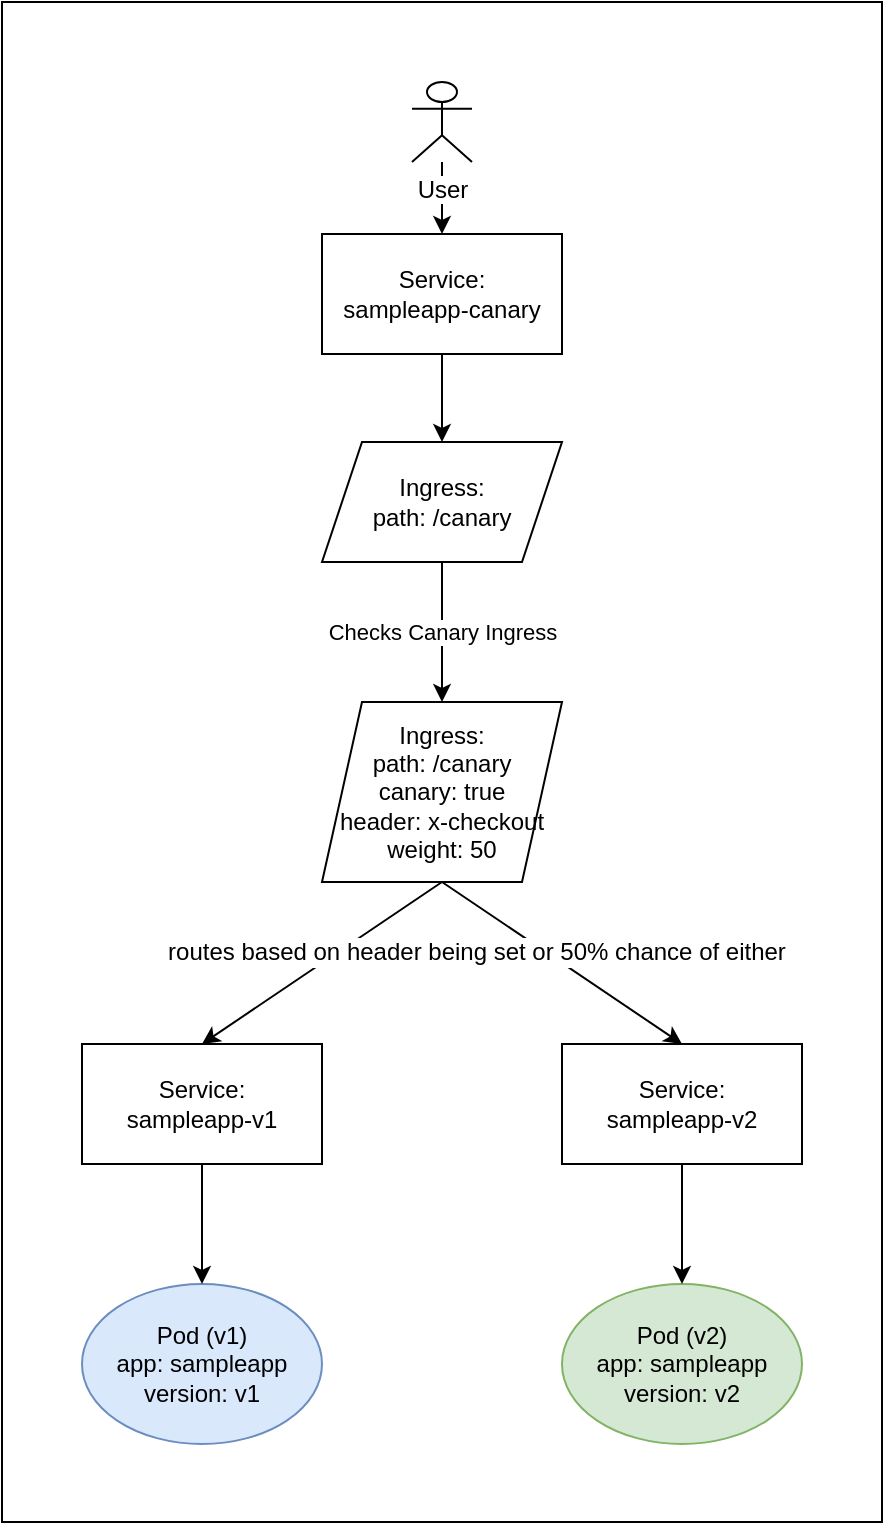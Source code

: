 <mxfile version="18.0.6" type="device"><diagram id="1lq1W2SajrmzMTIN7bmW" name="Page-1"><mxGraphModel dx="942" dy="1837" grid="1" gridSize="10" guides="1" tooltips="1" connect="1" arrows="1" fold="1" page="1" pageScale="1" pageWidth="850" pageHeight="1100" math="0" shadow="0"><root><mxCell id="0"/><mxCell id="1" parent="0"/><mxCell id="4Aj9Yz5pPOBXwLcGTou8-8" value="" style="rounded=0;whiteSpace=wrap;html=1;labelBackgroundColor=default;" vertex="1" parent="1"><mxGeometry x="160" y="-40" width="440" height="760" as="geometry"/></mxCell><mxCell id="W7A__ZBEk_Dwhfq51osa-6" style="edgeStyle=none;rounded=0;orthogonalLoop=1;jettySize=auto;html=1;exitX=0.5;exitY=1;exitDx=0;exitDy=0;entryX=0.5;entryY=0;entryDx=0;entryDy=0;" parent="1" source="4RuHpGMXHugHZ4LtvDfN-1" target="W7A__ZBEk_Dwhfq51osa-1" edge="1"><mxGeometry relative="1" as="geometry"/></mxCell><mxCell id="4RuHpGMXHugHZ4LtvDfN-1" value="Service:&lt;br&gt;sampleapp-canary" style="rounded=0;whiteSpace=wrap;html=1;" parent="1" vertex="1"><mxGeometry x="320" y="76" width="120" height="60" as="geometry"/></mxCell><mxCell id="4RuHpGMXHugHZ4LtvDfN-2" value="Pod (v1)&lt;br&gt;app: sampleapp&lt;br&gt;version: v1" style="ellipse;whiteSpace=wrap;html=1;fillColor=#dae8fc;strokeColor=#6c8ebf;" parent="1" vertex="1"><mxGeometry x="200" y="601" width="120" height="80" as="geometry"/></mxCell><mxCell id="4RuHpGMXHugHZ4LtvDfN-3" value="Pod (v2)&lt;br&gt;app: sampleapp&lt;br&gt;version: v2" style="ellipse;whiteSpace=wrap;html=1;fillColor=#d5e8d4;strokeColor=#82b366;" parent="1" vertex="1"><mxGeometry x="440" y="601" width="120" height="80" as="geometry"/></mxCell><mxCell id="4RuHpGMXHugHZ4LtvDfN-8" style="edgeStyle=none;rounded=0;orthogonalLoop=1;jettySize=auto;html=1;exitX=0.5;exitY=1;exitDx=0;exitDy=0;" parent="1" source="4RuHpGMXHugHZ4LtvDfN-5" target="4RuHpGMXHugHZ4LtvDfN-3" edge="1"><mxGeometry relative="1" as="geometry"/></mxCell><mxCell id="4RuHpGMXHugHZ4LtvDfN-5" value="Service:&lt;br&gt;sampleapp-v2" style="rounded=0;whiteSpace=wrap;html=1;" parent="1" vertex="1"><mxGeometry x="440" y="481" width="120" height="60" as="geometry"/></mxCell><mxCell id="4RuHpGMXHugHZ4LtvDfN-7" style="edgeStyle=none;rounded=0;orthogonalLoop=1;jettySize=auto;html=1;exitX=0.5;exitY=1;exitDx=0;exitDy=0;entryX=0.5;entryY=0;entryDx=0;entryDy=0;" parent="1" source="4RuHpGMXHugHZ4LtvDfN-6" target="4RuHpGMXHugHZ4LtvDfN-2" edge="1"><mxGeometry relative="1" as="geometry"/></mxCell><mxCell id="4RuHpGMXHugHZ4LtvDfN-6" value="&lt;span style=&quot;&quot;&gt;Service:&lt;/span&gt;&lt;br style=&quot;&quot;&gt;&lt;span style=&quot;&quot;&gt;sampleapp-v1&lt;/span&gt;" style="rounded=0;whiteSpace=wrap;html=1;" parent="1" vertex="1"><mxGeometry x="200" y="481" width="120" height="60" as="geometry"/></mxCell><mxCell id="4RuHpGMXHugHZ4LtvDfN-23" value="" style="edgeStyle=none;rounded=0;orthogonalLoop=1;jettySize=auto;html=1;" parent="1" source="4RuHpGMXHugHZ4LtvDfN-20" target="4RuHpGMXHugHZ4LtvDfN-1" edge="1"><mxGeometry relative="1" as="geometry"/></mxCell><mxCell id="4RuHpGMXHugHZ4LtvDfN-20" value="User" style="shape=umlActor;verticalLabelPosition=bottom;verticalAlign=top;html=1;outlineConnect=0;labelBackgroundColor=default;" parent="1" vertex="1"><mxGeometry x="365" width="30" height="40" as="geometry"/></mxCell><mxCell id="4Aj9Yz5pPOBXwLcGTou8-2" value="Checks Canary Ingress" style="edgeStyle=orthogonalEdgeStyle;rounded=0;orthogonalLoop=1;jettySize=auto;html=1;" edge="1" parent="1" source="W7A__ZBEk_Dwhfq51osa-1" target="4Aj9Yz5pPOBXwLcGTou8-1"><mxGeometry relative="1" as="geometry"/></mxCell><mxCell id="W7A__ZBEk_Dwhfq51osa-1" value="Ingress:&lt;br&gt;path: /canary" style="shape=parallelogram;perimeter=parallelogramPerimeter;whiteSpace=wrap;html=1;fixedSize=1;" parent="1" vertex="1"><mxGeometry x="320" y="180" width="120" height="60" as="geometry"/></mxCell><mxCell id="4Aj9Yz5pPOBXwLcGTou8-5" style="edgeStyle=none;rounded=0;orthogonalLoop=1;jettySize=auto;html=1;exitX=0.5;exitY=1;exitDx=0;exitDy=0;entryX=0.5;entryY=0;entryDx=0;entryDy=0;" edge="1" parent="1" source="4Aj9Yz5pPOBXwLcGTou8-1" target="4RuHpGMXHugHZ4LtvDfN-6"><mxGeometry relative="1" as="geometry"/></mxCell><mxCell id="4Aj9Yz5pPOBXwLcGTou8-6" style="edgeStyle=none;rounded=0;orthogonalLoop=1;jettySize=auto;html=1;exitX=0.5;exitY=1;exitDx=0;exitDy=0;entryX=0.5;entryY=0;entryDx=0;entryDy=0;" edge="1" parent="1" source="4Aj9Yz5pPOBXwLcGTou8-1" target="4RuHpGMXHugHZ4LtvDfN-5"><mxGeometry relative="1" as="geometry"/></mxCell><mxCell id="4Aj9Yz5pPOBXwLcGTou8-1" value="Ingress:&lt;br&gt;path: /canary&lt;br&gt;canary: true&lt;br&gt;header: x-checkout&lt;br&gt;weight: 50" style="shape=parallelogram;perimeter=parallelogramPerimeter;whiteSpace=wrap;html=1;fixedSize=1;" vertex="1" parent="1"><mxGeometry x="320" y="310" width="120" height="90" as="geometry"/></mxCell><mxCell id="4Aj9Yz5pPOBXwLcGTou8-7" value="routes based on header being set or 50% chance of either" style="text;html=1;strokeColor=none;fillColor=none;align=center;verticalAlign=middle;whiteSpace=wrap;rounded=0;labelBackgroundColor=default;" vertex="1" parent="1"><mxGeometry x="235" y="420" width="325" height="30" as="geometry"/></mxCell></root></mxGraphModel></diagram></mxfile>